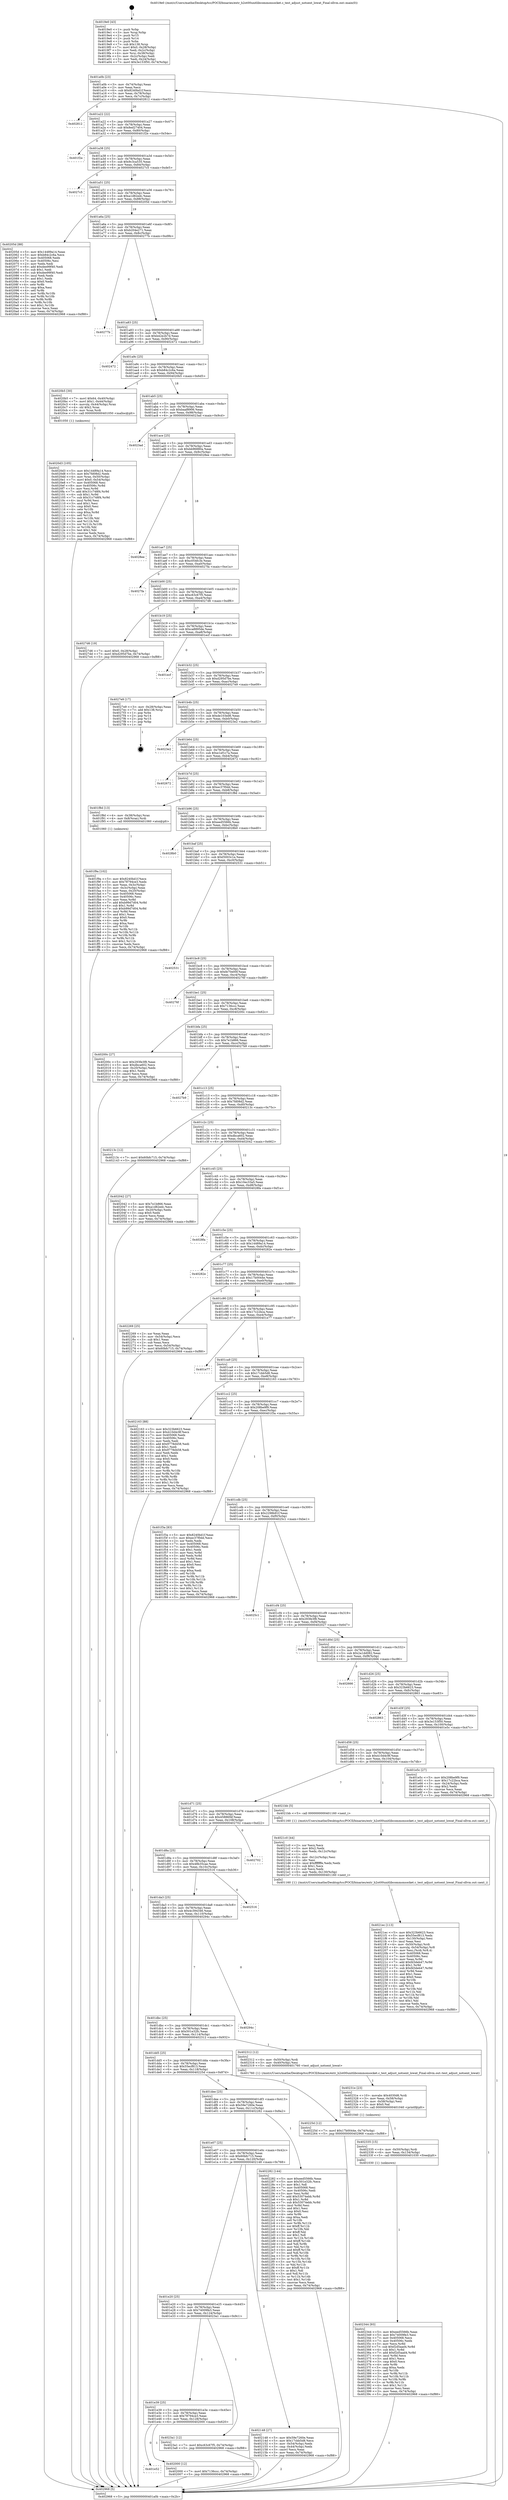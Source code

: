 digraph "0x4019e0" {
  label = "0x4019e0 (/mnt/c/Users/mathe/Desktop/tcc/POCII/binaries/extr_h2ot00unitlibcommonsocket.c_test_adjust_notsent_lowat_Final-ollvm.out::main(0))"
  labelloc = "t"
  node[shape=record]

  Entry [label="",width=0.3,height=0.3,shape=circle,fillcolor=black,style=filled]
  "0x401a0b" [label="{
     0x401a0b [23]\l
     | [instrs]\l
     &nbsp;&nbsp;0x401a0b \<+3\>: mov -0x74(%rbp),%eax\l
     &nbsp;&nbsp;0x401a0e \<+2\>: mov %eax,%ecx\l
     &nbsp;&nbsp;0x401a10 \<+6\>: sub $0x8240bd1f,%ecx\l
     &nbsp;&nbsp;0x401a16 \<+3\>: mov %eax,-0x78(%rbp)\l
     &nbsp;&nbsp;0x401a19 \<+3\>: mov %ecx,-0x7c(%rbp)\l
     &nbsp;&nbsp;0x401a1c \<+6\>: je 0000000000402812 \<main+0xe32\>\l
  }"]
  "0x402812" [label="{
     0x402812\l
  }", style=dashed]
  "0x401a22" [label="{
     0x401a22 [22]\l
     | [instrs]\l
     &nbsp;&nbsp;0x401a22 \<+5\>: jmp 0000000000401a27 \<main+0x47\>\l
     &nbsp;&nbsp;0x401a27 \<+3\>: mov -0x78(%rbp),%eax\l
     &nbsp;&nbsp;0x401a2a \<+5\>: sub $0x8ed27404,%eax\l
     &nbsp;&nbsp;0x401a2f \<+3\>: mov %eax,-0x80(%rbp)\l
     &nbsp;&nbsp;0x401a32 \<+6\>: je 0000000000401f2e \<main+0x54e\>\l
  }"]
  Exit [label="",width=0.3,height=0.3,shape=circle,fillcolor=black,style=filled,peripheries=2]
  "0x401f2e" [label="{
     0x401f2e\l
  }", style=dashed]
  "0x401a38" [label="{
     0x401a38 [25]\l
     | [instrs]\l
     &nbsp;&nbsp;0x401a38 \<+5\>: jmp 0000000000401a3d \<main+0x5d\>\l
     &nbsp;&nbsp;0x401a3d \<+3\>: mov -0x78(%rbp),%eax\l
     &nbsp;&nbsp;0x401a40 \<+5\>: sub $0x9c3ca535,%eax\l
     &nbsp;&nbsp;0x401a45 \<+6\>: mov %eax,-0x84(%rbp)\l
     &nbsp;&nbsp;0x401a4b \<+6\>: je 00000000004027c5 \<main+0xde5\>\l
  }"]
  "0x402344" [label="{
     0x402344 [93]\l
     | [instrs]\l
     &nbsp;&nbsp;0x402344 \<+5\>: mov $0xeed5566b,%eax\l
     &nbsp;&nbsp;0x402349 \<+5\>: mov $0x74009fe3,%esi\l
     &nbsp;&nbsp;0x40234e \<+7\>: mov 0x405068,%ecx\l
     &nbsp;&nbsp;0x402355 \<+7\>: mov 0x40506c,%edx\l
     &nbsp;&nbsp;0x40235c \<+3\>: mov %ecx,%r8d\l
     &nbsp;&nbsp;0x40235f \<+7\>: sub $0xf2d5aad4,%r8d\l
     &nbsp;&nbsp;0x402366 \<+4\>: sub $0x1,%r8d\l
     &nbsp;&nbsp;0x40236a \<+7\>: add $0xf2d5aad4,%r8d\l
     &nbsp;&nbsp;0x402371 \<+4\>: imul %r8d,%ecx\l
     &nbsp;&nbsp;0x402375 \<+3\>: and $0x1,%ecx\l
     &nbsp;&nbsp;0x402378 \<+3\>: cmp $0x0,%ecx\l
     &nbsp;&nbsp;0x40237b \<+4\>: sete %r9b\l
     &nbsp;&nbsp;0x40237f \<+3\>: cmp $0xa,%edx\l
     &nbsp;&nbsp;0x402382 \<+4\>: setl %r10b\l
     &nbsp;&nbsp;0x402386 \<+3\>: mov %r9b,%r11b\l
     &nbsp;&nbsp;0x402389 \<+3\>: and %r10b,%r11b\l
     &nbsp;&nbsp;0x40238c \<+3\>: xor %r10b,%r9b\l
     &nbsp;&nbsp;0x40238f \<+3\>: or %r9b,%r11b\l
     &nbsp;&nbsp;0x402392 \<+4\>: test $0x1,%r11b\l
     &nbsp;&nbsp;0x402396 \<+3\>: cmovne %esi,%eax\l
     &nbsp;&nbsp;0x402399 \<+3\>: mov %eax,-0x74(%rbp)\l
     &nbsp;&nbsp;0x40239c \<+5\>: jmp 0000000000402968 \<main+0xf88\>\l
  }"]
  "0x4027c5" [label="{
     0x4027c5\l
  }", style=dashed]
  "0x401a51" [label="{
     0x401a51 [25]\l
     | [instrs]\l
     &nbsp;&nbsp;0x401a51 \<+5\>: jmp 0000000000401a56 \<main+0x76\>\l
     &nbsp;&nbsp;0x401a56 \<+3\>: mov -0x78(%rbp),%eax\l
     &nbsp;&nbsp;0x401a59 \<+5\>: sub $0xa1d82edc,%eax\l
     &nbsp;&nbsp;0x401a5e \<+6\>: mov %eax,-0x88(%rbp)\l
     &nbsp;&nbsp;0x401a64 \<+6\>: je 000000000040205d \<main+0x67d\>\l
  }"]
  "0x402335" [label="{
     0x402335 [15]\l
     | [instrs]\l
     &nbsp;&nbsp;0x402335 \<+4\>: mov -0x50(%rbp),%rdi\l
     &nbsp;&nbsp;0x402339 \<+6\>: mov %eax,-0x134(%rbp)\l
     &nbsp;&nbsp;0x40233f \<+5\>: call 0000000000401030 \<free@plt\>\l
     | [calls]\l
     &nbsp;&nbsp;0x401030 \{1\} (unknown)\l
  }"]
  "0x40205d" [label="{
     0x40205d [88]\l
     | [instrs]\l
     &nbsp;&nbsp;0x40205d \<+5\>: mov $0x14489a14,%eax\l
     &nbsp;&nbsp;0x402062 \<+5\>: mov $0xb84c2c6a,%ecx\l
     &nbsp;&nbsp;0x402067 \<+7\>: mov 0x405068,%edx\l
     &nbsp;&nbsp;0x40206e \<+7\>: mov 0x40506c,%esi\l
     &nbsp;&nbsp;0x402075 \<+2\>: mov %edx,%edi\l
     &nbsp;&nbsp;0x402077 \<+6\>: add $0xdee99f40,%edi\l
     &nbsp;&nbsp;0x40207d \<+3\>: sub $0x1,%edi\l
     &nbsp;&nbsp;0x402080 \<+6\>: sub $0xdee99f40,%edi\l
     &nbsp;&nbsp;0x402086 \<+3\>: imul %edi,%edx\l
     &nbsp;&nbsp;0x402089 \<+3\>: and $0x1,%edx\l
     &nbsp;&nbsp;0x40208c \<+3\>: cmp $0x0,%edx\l
     &nbsp;&nbsp;0x40208f \<+4\>: sete %r8b\l
     &nbsp;&nbsp;0x402093 \<+3\>: cmp $0xa,%esi\l
     &nbsp;&nbsp;0x402096 \<+4\>: setl %r9b\l
     &nbsp;&nbsp;0x40209a \<+3\>: mov %r8b,%r10b\l
     &nbsp;&nbsp;0x40209d \<+3\>: and %r9b,%r10b\l
     &nbsp;&nbsp;0x4020a0 \<+3\>: xor %r9b,%r8b\l
     &nbsp;&nbsp;0x4020a3 \<+3\>: or %r8b,%r10b\l
     &nbsp;&nbsp;0x4020a6 \<+4\>: test $0x1,%r10b\l
     &nbsp;&nbsp;0x4020aa \<+3\>: cmovne %ecx,%eax\l
     &nbsp;&nbsp;0x4020ad \<+3\>: mov %eax,-0x74(%rbp)\l
     &nbsp;&nbsp;0x4020b0 \<+5\>: jmp 0000000000402968 \<main+0xf88\>\l
  }"]
  "0x401a6a" [label="{
     0x401a6a [25]\l
     | [instrs]\l
     &nbsp;&nbsp;0x401a6a \<+5\>: jmp 0000000000401a6f \<main+0x8f\>\l
     &nbsp;&nbsp;0x401a6f \<+3\>: mov -0x78(%rbp),%eax\l
     &nbsp;&nbsp;0x401a72 \<+5\>: sub $0xb204e271,%eax\l
     &nbsp;&nbsp;0x401a77 \<+6\>: mov %eax,-0x8c(%rbp)\l
     &nbsp;&nbsp;0x401a7d \<+6\>: je 000000000040277b \<main+0xd9b\>\l
  }"]
  "0x40231e" [label="{
     0x40231e [23]\l
     | [instrs]\l
     &nbsp;&nbsp;0x40231e \<+10\>: movabs $0x4030d6,%rdi\l
     &nbsp;&nbsp;0x402328 \<+3\>: mov %eax,-0x58(%rbp)\l
     &nbsp;&nbsp;0x40232b \<+3\>: mov -0x58(%rbp),%esi\l
     &nbsp;&nbsp;0x40232e \<+2\>: mov $0x0,%al\l
     &nbsp;&nbsp;0x402330 \<+5\>: call 0000000000401040 \<printf@plt\>\l
     | [calls]\l
     &nbsp;&nbsp;0x401040 \{1\} (unknown)\l
  }"]
  "0x40277b" [label="{
     0x40277b\l
  }", style=dashed]
  "0x401a83" [label="{
     0x401a83 [25]\l
     | [instrs]\l
     &nbsp;&nbsp;0x401a83 \<+5\>: jmp 0000000000401a88 \<main+0xa8\>\l
     &nbsp;&nbsp;0x401a88 \<+3\>: mov -0x78(%rbp),%eax\l
     &nbsp;&nbsp;0x401a8b \<+5\>: sub $0xb42e2b7d,%eax\l
     &nbsp;&nbsp;0x401a90 \<+6\>: mov %eax,-0x90(%rbp)\l
     &nbsp;&nbsp;0x401a96 \<+6\>: je 0000000000402472 \<main+0xa92\>\l
  }"]
  "0x4021ec" [label="{
     0x4021ec [113]\l
     | [instrs]\l
     &nbsp;&nbsp;0x4021ec \<+5\>: mov $0x323b6623,%ecx\l
     &nbsp;&nbsp;0x4021f1 \<+5\>: mov $0x55ecf813,%edx\l
     &nbsp;&nbsp;0x4021f6 \<+6\>: mov -0x130(%rbp),%esi\l
     &nbsp;&nbsp;0x4021fc \<+3\>: imul %eax,%esi\l
     &nbsp;&nbsp;0x4021ff \<+4\>: mov -0x50(%rbp),%rdi\l
     &nbsp;&nbsp;0x402203 \<+4\>: movslq -0x54(%rbp),%r8\l
     &nbsp;&nbsp;0x402207 \<+4\>: mov %esi,(%rdi,%r8,4)\l
     &nbsp;&nbsp;0x40220b \<+7\>: mov 0x405068,%eax\l
     &nbsp;&nbsp;0x402212 \<+7\>: mov 0x40506c,%esi\l
     &nbsp;&nbsp;0x402219 \<+3\>: mov %eax,%r9d\l
     &nbsp;&nbsp;0x40221c \<+7\>: add $0xfd3deb47,%r9d\l
     &nbsp;&nbsp;0x402223 \<+4\>: sub $0x1,%r9d\l
     &nbsp;&nbsp;0x402227 \<+7\>: sub $0xfd3deb47,%r9d\l
     &nbsp;&nbsp;0x40222e \<+4\>: imul %r9d,%eax\l
     &nbsp;&nbsp;0x402232 \<+3\>: and $0x1,%eax\l
     &nbsp;&nbsp;0x402235 \<+3\>: cmp $0x0,%eax\l
     &nbsp;&nbsp;0x402238 \<+4\>: sete %r10b\l
     &nbsp;&nbsp;0x40223c \<+3\>: cmp $0xa,%esi\l
     &nbsp;&nbsp;0x40223f \<+4\>: setl %r11b\l
     &nbsp;&nbsp;0x402243 \<+3\>: mov %r10b,%bl\l
     &nbsp;&nbsp;0x402246 \<+3\>: and %r11b,%bl\l
     &nbsp;&nbsp;0x402249 \<+3\>: xor %r11b,%r10b\l
     &nbsp;&nbsp;0x40224c \<+3\>: or %r10b,%bl\l
     &nbsp;&nbsp;0x40224f \<+3\>: test $0x1,%bl\l
     &nbsp;&nbsp;0x402252 \<+3\>: cmovne %edx,%ecx\l
     &nbsp;&nbsp;0x402255 \<+3\>: mov %ecx,-0x74(%rbp)\l
     &nbsp;&nbsp;0x402258 \<+5\>: jmp 0000000000402968 \<main+0xf88\>\l
  }"]
  "0x402472" [label="{
     0x402472\l
  }", style=dashed]
  "0x401a9c" [label="{
     0x401a9c [25]\l
     | [instrs]\l
     &nbsp;&nbsp;0x401a9c \<+5\>: jmp 0000000000401aa1 \<main+0xc1\>\l
     &nbsp;&nbsp;0x401aa1 \<+3\>: mov -0x78(%rbp),%eax\l
     &nbsp;&nbsp;0x401aa4 \<+5\>: sub $0xb84c2c6a,%eax\l
     &nbsp;&nbsp;0x401aa9 \<+6\>: mov %eax,-0x94(%rbp)\l
     &nbsp;&nbsp;0x401aaf \<+6\>: je 00000000004020b5 \<main+0x6d5\>\l
  }"]
  "0x4021c0" [label="{
     0x4021c0 [44]\l
     | [instrs]\l
     &nbsp;&nbsp;0x4021c0 \<+2\>: xor %ecx,%ecx\l
     &nbsp;&nbsp;0x4021c2 \<+5\>: mov $0x2,%edx\l
     &nbsp;&nbsp;0x4021c7 \<+6\>: mov %edx,-0x12c(%rbp)\l
     &nbsp;&nbsp;0x4021cd \<+1\>: cltd\l
     &nbsp;&nbsp;0x4021ce \<+6\>: mov -0x12c(%rbp),%esi\l
     &nbsp;&nbsp;0x4021d4 \<+2\>: idiv %esi\l
     &nbsp;&nbsp;0x4021d6 \<+6\>: imul $0xfffffffe,%edx,%edx\l
     &nbsp;&nbsp;0x4021dc \<+3\>: sub $0x1,%ecx\l
     &nbsp;&nbsp;0x4021df \<+2\>: sub %ecx,%edx\l
     &nbsp;&nbsp;0x4021e1 \<+6\>: mov %edx,-0x130(%rbp)\l
     &nbsp;&nbsp;0x4021e7 \<+5\>: call 0000000000401160 \<next_i\>\l
     | [calls]\l
     &nbsp;&nbsp;0x401160 \{1\} (/mnt/c/Users/mathe/Desktop/tcc/POCII/binaries/extr_h2ot00unitlibcommonsocket.c_test_adjust_notsent_lowat_Final-ollvm.out::next_i)\l
  }"]
  "0x4020b5" [label="{
     0x4020b5 [30]\l
     | [instrs]\l
     &nbsp;&nbsp;0x4020b5 \<+7\>: movl $0x64,-0x40(%rbp)\l
     &nbsp;&nbsp;0x4020bc \<+7\>: movl $0x1,-0x44(%rbp)\l
     &nbsp;&nbsp;0x4020c3 \<+4\>: movslq -0x44(%rbp),%rax\l
     &nbsp;&nbsp;0x4020c7 \<+4\>: shl $0x2,%rax\l
     &nbsp;&nbsp;0x4020cb \<+3\>: mov %rax,%rdi\l
     &nbsp;&nbsp;0x4020ce \<+5\>: call 0000000000401050 \<malloc@plt\>\l
     | [calls]\l
     &nbsp;&nbsp;0x401050 \{1\} (unknown)\l
  }"]
  "0x401ab5" [label="{
     0x401ab5 [25]\l
     | [instrs]\l
     &nbsp;&nbsp;0x401ab5 \<+5\>: jmp 0000000000401aba \<main+0xda\>\l
     &nbsp;&nbsp;0x401aba \<+3\>: mov -0x78(%rbp),%eax\l
     &nbsp;&nbsp;0x401abd \<+5\>: sub $0xbaaf8906,%eax\l
     &nbsp;&nbsp;0x401ac2 \<+6\>: mov %eax,-0x98(%rbp)\l
     &nbsp;&nbsp;0x401ac8 \<+6\>: je 00000000004023ad \<main+0x9cd\>\l
  }"]
  "0x4020d3" [label="{
     0x4020d3 [105]\l
     | [instrs]\l
     &nbsp;&nbsp;0x4020d3 \<+5\>: mov $0x14489a14,%ecx\l
     &nbsp;&nbsp;0x4020d8 \<+5\>: mov $0x7fd08d2,%edx\l
     &nbsp;&nbsp;0x4020dd \<+4\>: mov %rax,-0x50(%rbp)\l
     &nbsp;&nbsp;0x4020e1 \<+7\>: movl $0x0,-0x54(%rbp)\l
     &nbsp;&nbsp;0x4020e8 \<+7\>: mov 0x405068,%esi\l
     &nbsp;&nbsp;0x4020ef \<+8\>: mov 0x40506c,%r8d\l
     &nbsp;&nbsp;0x4020f7 \<+3\>: mov %esi,%r9d\l
     &nbsp;&nbsp;0x4020fa \<+7\>: add $0x31c748f4,%r9d\l
     &nbsp;&nbsp;0x402101 \<+4\>: sub $0x1,%r9d\l
     &nbsp;&nbsp;0x402105 \<+7\>: sub $0x31c748f4,%r9d\l
     &nbsp;&nbsp;0x40210c \<+4\>: imul %r9d,%esi\l
     &nbsp;&nbsp;0x402110 \<+3\>: and $0x1,%esi\l
     &nbsp;&nbsp;0x402113 \<+3\>: cmp $0x0,%esi\l
     &nbsp;&nbsp;0x402116 \<+4\>: sete %r10b\l
     &nbsp;&nbsp;0x40211a \<+4\>: cmp $0xa,%r8d\l
     &nbsp;&nbsp;0x40211e \<+4\>: setl %r11b\l
     &nbsp;&nbsp;0x402122 \<+3\>: mov %r10b,%bl\l
     &nbsp;&nbsp;0x402125 \<+3\>: and %r11b,%bl\l
     &nbsp;&nbsp;0x402128 \<+3\>: xor %r11b,%r10b\l
     &nbsp;&nbsp;0x40212b \<+3\>: or %r10b,%bl\l
     &nbsp;&nbsp;0x40212e \<+3\>: test $0x1,%bl\l
     &nbsp;&nbsp;0x402131 \<+3\>: cmovne %edx,%ecx\l
     &nbsp;&nbsp;0x402134 \<+3\>: mov %ecx,-0x74(%rbp)\l
     &nbsp;&nbsp;0x402137 \<+5\>: jmp 0000000000402968 \<main+0xf88\>\l
  }"]
  "0x4023ad" [label="{
     0x4023ad\l
  }", style=dashed]
  "0x401ace" [label="{
     0x401ace [25]\l
     | [instrs]\l
     &nbsp;&nbsp;0x401ace \<+5\>: jmp 0000000000401ad3 \<main+0xf3\>\l
     &nbsp;&nbsp;0x401ad3 \<+3\>: mov -0x78(%rbp),%eax\l
     &nbsp;&nbsp;0x401ad6 \<+5\>: sub $0xbb96880a,%eax\l
     &nbsp;&nbsp;0x401adb \<+6\>: mov %eax,-0x9c(%rbp)\l
     &nbsp;&nbsp;0x401ae1 \<+6\>: je 00000000004028ee \<main+0xf0e\>\l
  }"]
  "0x401e52" [label="{
     0x401e52\l
  }", style=dashed]
  "0x4028ee" [label="{
     0x4028ee\l
  }", style=dashed]
  "0x401ae7" [label="{
     0x401ae7 [25]\l
     | [instrs]\l
     &nbsp;&nbsp;0x401ae7 \<+5\>: jmp 0000000000401aec \<main+0x10c\>\l
     &nbsp;&nbsp;0x401aec \<+3\>: mov -0x78(%rbp),%eax\l
     &nbsp;&nbsp;0x401aef \<+5\>: sub $0xc054fc3e,%eax\l
     &nbsp;&nbsp;0x401af4 \<+6\>: mov %eax,-0xa0(%rbp)\l
     &nbsp;&nbsp;0x401afa \<+6\>: je 00000000004027fa \<main+0xe1a\>\l
  }"]
  "0x402000" [label="{
     0x402000 [12]\l
     | [instrs]\l
     &nbsp;&nbsp;0x402000 \<+7\>: movl $0x7136ccc,-0x74(%rbp)\l
     &nbsp;&nbsp;0x402007 \<+5\>: jmp 0000000000402968 \<main+0xf88\>\l
  }"]
  "0x4027fa" [label="{
     0x4027fa\l
  }", style=dashed]
  "0x401b00" [label="{
     0x401b00 [25]\l
     | [instrs]\l
     &nbsp;&nbsp;0x401b00 \<+5\>: jmp 0000000000401b05 \<main+0x125\>\l
     &nbsp;&nbsp;0x401b05 \<+3\>: mov -0x78(%rbp),%eax\l
     &nbsp;&nbsp;0x401b08 \<+5\>: sub $0xc63c67f5,%eax\l
     &nbsp;&nbsp;0x401b0d \<+6\>: mov %eax,-0xa4(%rbp)\l
     &nbsp;&nbsp;0x401b13 \<+6\>: je 00000000004027d6 \<main+0xdf6\>\l
  }"]
  "0x401e39" [label="{
     0x401e39 [25]\l
     | [instrs]\l
     &nbsp;&nbsp;0x401e39 \<+5\>: jmp 0000000000401e3e \<main+0x45e\>\l
     &nbsp;&nbsp;0x401e3e \<+3\>: mov -0x78(%rbp),%eax\l
     &nbsp;&nbsp;0x401e41 \<+5\>: sub $0x78794ce3,%eax\l
     &nbsp;&nbsp;0x401e46 \<+6\>: mov %eax,-0x128(%rbp)\l
     &nbsp;&nbsp;0x401e4c \<+6\>: je 0000000000402000 \<main+0x620\>\l
  }"]
  "0x4027d6" [label="{
     0x4027d6 [19]\l
     | [instrs]\l
     &nbsp;&nbsp;0x4027d6 \<+7\>: movl $0x0,-0x28(%rbp)\l
     &nbsp;&nbsp;0x4027dd \<+7\>: movl $0xd295d7be,-0x74(%rbp)\l
     &nbsp;&nbsp;0x4027e4 \<+5\>: jmp 0000000000402968 \<main+0xf88\>\l
  }"]
  "0x401b19" [label="{
     0x401b19 [25]\l
     | [instrs]\l
     &nbsp;&nbsp;0x401b19 \<+5\>: jmp 0000000000401b1e \<main+0x13e\>\l
     &nbsp;&nbsp;0x401b1e \<+3\>: mov -0x78(%rbp),%eax\l
     &nbsp;&nbsp;0x401b21 \<+5\>: sub $0xca8895de,%eax\l
     &nbsp;&nbsp;0x401b26 \<+6\>: mov %eax,-0xa8(%rbp)\l
     &nbsp;&nbsp;0x401b2c \<+6\>: je 0000000000401ecf \<main+0x4ef\>\l
  }"]
  "0x4023a1" [label="{
     0x4023a1 [12]\l
     | [instrs]\l
     &nbsp;&nbsp;0x4023a1 \<+7\>: movl $0xc63c67f5,-0x74(%rbp)\l
     &nbsp;&nbsp;0x4023a8 \<+5\>: jmp 0000000000402968 \<main+0xf88\>\l
  }"]
  "0x401ecf" [label="{
     0x401ecf\l
  }", style=dashed]
  "0x401b32" [label="{
     0x401b32 [25]\l
     | [instrs]\l
     &nbsp;&nbsp;0x401b32 \<+5\>: jmp 0000000000401b37 \<main+0x157\>\l
     &nbsp;&nbsp;0x401b37 \<+3\>: mov -0x78(%rbp),%eax\l
     &nbsp;&nbsp;0x401b3a \<+5\>: sub $0xd295d7be,%eax\l
     &nbsp;&nbsp;0x401b3f \<+6\>: mov %eax,-0xac(%rbp)\l
     &nbsp;&nbsp;0x401b45 \<+6\>: je 00000000004027e9 \<main+0xe09\>\l
  }"]
  "0x401e20" [label="{
     0x401e20 [25]\l
     | [instrs]\l
     &nbsp;&nbsp;0x401e20 \<+5\>: jmp 0000000000401e25 \<main+0x445\>\l
     &nbsp;&nbsp;0x401e25 \<+3\>: mov -0x78(%rbp),%eax\l
     &nbsp;&nbsp;0x401e28 \<+5\>: sub $0x74009fe3,%eax\l
     &nbsp;&nbsp;0x401e2d \<+6\>: mov %eax,-0x124(%rbp)\l
     &nbsp;&nbsp;0x401e33 \<+6\>: je 00000000004023a1 \<main+0x9c1\>\l
  }"]
  "0x4027e9" [label="{
     0x4027e9 [17]\l
     | [instrs]\l
     &nbsp;&nbsp;0x4027e9 \<+3\>: mov -0x28(%rbp),%eax\l
     &nbsp;&nbsp;0x4027ec \<+7\>: add $0x138,%rsp\l
     &nbsp;&nbsp;0x4027f3 \<+1\>: pop %rbx\l
     &nbsp;&nbsp;0x4027f4 \<+2\>: pop %r14\l
     &nbsp;&nbsp;0x4027f6 \<+2\>: pop %r15\l
     &nbsp;&nbsp;0x4027f8 \<+1\>: pop %rbp\l
     &nbsp;&nbsp;0x4027f9 \<+1\>: ret\l
  }"]
  "0x401b4b" [label="{
     0x401b4b [25]\l
     | [instrs]\l
     &nbsp;&nbsp;0x401b4b \<+5\>: jmp 0000000000401b50 \<main+0x170\>\l
     &nbsp;&nbsp;0x401b50 \<+3\>: mov -0x78(%rbp),%eax\l
     &nbsp;&nbsp;0x401b53 \<+5\>: sub $0xde103ed6,%eax\l
     &nbsp;&nbsp;0x401b58 \<+6\>: mov %eax,-0xb0(%rbp)\l
     &nbsp;&nbsp;0x401b5e \<+6\>: je 00000000004023e2 \<main+0xa02\>\l
  }"]
  "0x402148" [label="{
     0x402148 [27]\l
     | [instrs]\l
     &nbsp;&nbsp;0x402148 \<+5\>: mov $0x59e7260e,%eax\l
     &nbsp;&nbsp;0x40214d \<+5\>: mov $0x17cbb5d8,%ecx\l
     &nbsp;&nbsp;0x402152 \<+3\>: mov -0x54(%rbp),%edx\l
     &nbsp;&nbsp;0x402155 \<+3\>: cmp -0x44(%rbp),%edx\l
     &nbsp;&nbsp;0x402158 \<+3\>: cmovl %ecx,%eax\l
     &nbsp;&nbsp;0x40215b \<+3\>: mov %eax,-0x74(%rbp)\l
     &nbsp;&nbsp;0x40215e \<+5\>: jmp 0000000000402968 \<main+0xf88\>\l
  }"]
  "0x4023e2" [label="{
     0x4023e2\l
  }", style=dashed]
  "0x401b64" [label="{
     0x401b64 [25]\l
     | [instrs]\l
     &nbsp;&nbsp;0x401b64 \<+5\>: jmp 0000000000401b69 \<main+0x189\>\l
     &nbsp;&nbsp;0x401b69 \<+3\>: mov -0x78(%rbp),%eax\l
     &nbsp;&nbsp;0x401b6c \<+5\>: sub $0xe1ef1c7a,%eax\l
     &nbsp;&nbsp;0x401b71 \<+6\>: mov %eax,-0xb4(%rbp)\l
     &nbsp;&nbsp;0x401b77 \<+6\>: je 0000000000402672 \<main+0xc92\>\l
  }"]
  "0x401e07" [label="{
     0x401e07 [25]\l
     | [instrs]\l
     &nbsp;&nbsp;0x401e07 \<+5\>: jmp 0000000000401e0c \<main+0x42c\>\l
     &nbsp;&nbsp;0x401e0c \<+3\>: mov -0x78(%rbp),%eax\l
     &nbsp;&nbsp;0x401e0f \<+5\>: sub $0x60bfc715,%eax\l
     &nbsp;&nbsp;0x401e14 \<+6\>: mov %eax,-0x120(%rbp)\l
     &nbsp;&nbsp;0x401e1a \<+6\>: je 0000000000402148 \<main+0x768\>\l
  }"]
  "0x402672" [label="{
     0x402672\l
  }", style=dashed]
  "0x401b7d" [label="{
     0x401b7d [25]\l
     | [instrs]\l
     &nbsp;&nbsp;0x401b7d \<+5\>: jmp 0000000000401b82 \<main+0x1a2\>\l
     &nbsp;&nbsp;0x401b82 \<+3\>: mov -0x78(%rbp),%eax\l
     &nbsp;&nbsp;0x401b85 \<+5\>: sub $0xec37f0dd,%eax\l
     &nbsp;&nbsp;0x401b8a \<+6\>: mov %eax,-0xb8(%rbp)\l
     &nbsp;&nbsp;0x401b90 \<+6\>: je 0000000000401f8d \<main+0x5ad\>\l
  }"]
  "0x402282" [label="{
     0x402282 [144]\l
     | [instrs]\l
     &nbsp;&nbsp;0x402282 \<+5\>: mov $0xeed5566b,%eax\l
     &nbsp;&nbsp;0x402287 \<+5\>: mov $0x501e32fc,%ecx\l
     &nbsp;&nbsp;0x40228c \<+2\>: mov $0x1,%dl\l
     &nbsp;&nbsp;0x40228e \<+7\>: mov 0x405068,%esi\l
     &nbsp;&nbsp;0x402295 \<+7\>: mov 0x40506c,%edi\l
     &nbsp;&nbsp;0x40229c \<+3\>: mov %esi,%r8d\l
     &nbsp;&nbsp;0x40229f \<+7\>: add $0x53074ebb,%r8d\l
     &nbsp;&nbsp;0x4022a6 \<+4\>: sub $0x1,%r8d\l
     &nbsp;&nbsp;0x4022aa \<+7\>: sub $0x53074ebb,%r8d\l
     &nbsp;&nbsp;0x4022b1 \<+4\>: imul %r8d,%esi\l
     &nbsp;&nbsp;0x4022b5 \<+3\>: and $0x1,%esi\l
     &nbsp;&nbsp;0x4022b8 \<+3\>: cmp $0x0,%esi\l
     &nbsp;&nbsp;0x4022bb \<+4\>: sete %r9b\l
     &nbsp;&nbsp;0x4022bf \<+3\>: cmp $0xa,%edi\l
     &nbsp;&nbsp;0x4022c2 \<+4\>: setl %r10b\l
     &nbsp;&nbsp;0x4022c6 \<+3\>: mov %r9b,%r11b\l
     &nbsp;&nbsp;0x4022c9 \<+4\>: xor $0xff,%r11b\l
     &nbsp;&nbsp;0x4022cd \<+3\>: mov %r10b,%bl\l
     &nbsp;&nbsp;0x4022d0 \<+3\>: xor $0xff,%bl\l
     &nbsp;&nbsp;0x4022d3 \<+3\>: xor $0x1,%dl\l
     &nbsp;&nbsp;0x4022d6 \<+3\>: mov %r11b,%r14b\l
     &nbsp;&nbsp;0x4022d9 \<+4\>: and $0xff,%r14b\l
     &nbsp;&nbsp;0x4022dd \<+3\>: and %dl,%r9b\l
     &nbsp;&nbsp;0x4022e0 \<+3\>: mov %bl,%r15b\l
     &nbsp;&nbsp;0x4022e3 \<+4\>: and $0xff,%r15b\l
     &nbsp;&nbsp;0x4022e7 \<+3\>: and %dl,%r10b\l
     &nbsp;&nbsp;0x4022ea \<+3\>: or %r9b,%r14b\l
     &nbsp;&nbsp;0x4022ed \<+3\>: or %r10b,%r15b\l
     &nbsp;&nbsp;0x4022f0 \<+3\>: xor %r15b,%r14b\l
     &nbsp;&nbsp;0x4022f3 \<+3\>: or %bl,%r11b\l
     &nbsp;&nbsp;0x4022f6 \<+4\>: xor $0xff,%r11b\l
     &nbsp;&nbsp;0x4022fa \<+3\>: or $0x1,%dl\l
     &nbsp;&nbsp;0x4022fd \<+3\>: and %dl,%r11b\l
     &nbsp;&nbsp;0x402300 \<+3\>: or %r11b,%r14b\l
     &nbsp;&nbsp;0x402303 \<+4\>: test $0x1,%r14b\l
     &nbsp;&nbsp;0x402307 \<+3\>: cmovne %ecx,%eax\l
     &nbsp;&nbsp;0x40230a \<+3\>: mov %eax,-0x74(%rbp)\l
     &nbsp;&nbsp;0x40230d \<+5\>: jmp 0000000000402968 \<main+0xf88\>\l
  }"]
  "0x401f8d" [label="{
     0x401f8d [13]\l
     | [instrs]\l
     &nbsp;&nbsp;0x401f8d \<+4\>: mov -0x38(%rbp),%rax\l
     &nbsp;&nbsp;0x401f91 \<+4\>: mov 0x8(%rax),%rdi\l
     &nbsp;&nbsp;0x401f95 \<+5\>: call 0000000000401060 \<atoi@plt\>\l
     | [calls]\l
     &nbsp;&nbsp;0x401060 \{1\} (unknown)\l
  }"]
  "0x401b96" [label="{
     0x401b96 [25]\l
     | [instrs]\l
     &nbsp;&nbsp;0x401b96 \<+5\>: jmp 0000000000401b9b \<main+0x1bb\>\l
     &nbsp;&nbsp;0x401b9b \<+3\>: mov -0x78(%rbp),%eax\l
     &nbsp;&nbsp;0x401b9e \<+5\>: sub $0xeed5566b,%eax\l
     &nbsp;&nbsp;0x401ba3 \<+6\>: mov %eax,-0xbc(%rbp)\l
     &nbsp;&nbsp;0x401ba9 \<+6\>: je 00000000004028b0 \<main+0xed0\>\l
  }"]
  "0x401dee" [label="{
     0x401dee [25]\l
     | [instrs]\l
     &nbsp;&nbsp;0x401dee \<+5\>: jmp 0000000000401df3 \<main+0x413\>\l
     &nbsp;&nbsp;0x401df3 \<+3\>: mov -0x78(%rbp),%eax\l
     &nbsp;&nbsp;0x401df6 \<+5\>: sub $0x59e7260e,%eax\l
     &nbsp;&nbsp;0x401dfb \<+6\>: mov %eax,-0x11c(%rbp)\l
     &nbsp;&nbsp;0x401e01 \<+6\>: je 0000000000402282 \<main+0x8a2\>\l
  }"]
  "0x4028b0" [label="{
     0x4028b0\l
  }", style=dashed]
  "0x401baf" [label="{
     0x401baf [25]\l
     | [instrs]\l
     &nbsp;&nbsp;0x401baf \<+5\>: jmp 0000000000401bb4 \<main+0x1d4\>\l
     &nbsp;&nbsp;0x401bb4 \<+3\>: mov -0x78(%rbp),%eax\l
     &nbsp;&nbsp;0x401bb7 \<+5\>: sub $0xf3003c1e,%eax\l
     &nbsp;&nbsp;0x401bbc \<+6\>: mov %eax,-0xc0(%rbp)\l
     &nbsp;&nbsp;0x401bc2 \<+6\>: je 0000000000402531 \<main+0xb51\>\l
  }"]
  "0x40225d" [label="{
     0x40225d [12]\l
     | [instrs]\l
     &nbsp;&nbsp;0x40225d \<+7\>: movl $0x17b0044e,-0x74(%rbp)\l
     &nbsp;&nbsp;0x402264 \<+5\>: jmp 0000000000402968 \<main+0xf88\>\l
  }"]
  "0x402531" [label="{
     0x402531\l
  }", style=dashed]
  "0x401bc8" [label="{
     0x401bc8 [25]\l
     | [instrs]\l
     &nbsp;&nbsp;0x401bc8 \<+5\>: jmp 0000000000401bcd \<main+0x1ed\>\l
     &nbsp;&nbsp;0x401bcd \<+3\>: mov -0x78(%rbp),%eax\l
     &nbsp;&nbsp;0x401bd0 \<+5\>: sub $0xfe70e00f,%eax\l
     &nbsp;&nbsp;0x401bd5 \<+6\>: mov %eax,-0xc4(%rbp)\l
     &nbsp;&nbsp;0x401bdb \<+6\>: je 000000000040276f \<main+0xd8f\>\l
  }"]
  "0x401dd5" [label="{
     0x401dd5 [25]\l
     | [instrs]\l
     &nbsp;&nbsp;0x401dd5 \<+5\>: jmp 0000000000401dda \<main+0x3fa\>\l
     &nbsp;&nbsp;0x401dda \<+3\>: mov -0x78(%rbp),%eax\l
     &nbsp;&nbsp;0x401ddd \<+5\>: sub $0x55ecf813,%eax\l
     &nbsp;&nbsp;0x401de2 \<+6\>: mov %eax,-0x118(%rbp)\l
     &nbsp;&nbsp;0x401de8 \<+6\>: je 000000000040225d \<main+0x87d\>\l
  }"]
  "0x40276f" [label="{
     0x40276f\l
  }", style=dashed]
  "0x401be1" [label="{
     0x401be1 [25]\l
     | [instrs]\l
     &nbsp;&nbsp;0x401be1 \<+5\>: jmp 0000000000401be6 \<main+0x206\>\l
     &nbsp;&nbsp;0x401be6 \<+3\>: mov -0x78(%rbp),%eax\l
     &nbsp;&nbsp;0x401be9 \<+5\>: sub $0x7136ccc,%eax\l
     &nbsp;&nbsp;0x401bee \<+6\>: mov %eax,-0xc8(%rbp)\l
     &nbsp;&nbsp;0x401bf4 \<+6\>: je 000000000040200c \<main+0x62c\>\l
  }"]
  "0x402312" [label="{
     0x402312 [12]\l
     | [instrs]\l
     &nbsp;&nbsp;0x402312 \<+4\>: mov -0x50(%rbp),%rdi\l
     &nbsp;&nbsp;0x402316 \<+3\>: mov -0x40(%rbp),%esi\l
     &nbsp;&nbsp;0x402319 \<+5\>: call 0000000000401760 \<test_adjust_notsent_lowat\>\l
     | [calls]\l
     &nbsp;&nbsp;0x401760 \{1\} (/mnt/c/Users/mathe/Desktop/tcc/POCII/binaries/extr_h2ot00unitlibcommonsocket.c_test_adjust_notsent_lowat_Final-ollvm.out::test_adjust_notsent_lowat)\l
  }"]
  "0x40200c" [label="{
     0x40200c [27]\l
     | [instrs]\l
     &nbsp;&nbsp;0x40200c \<+5\>: mov $0x293fe3f8,%eax\l
     &nbsp;&nbsp;0x402011 \<+5\>: mov $0xdbca602,%ecx\l
     &nbsp;&nbsp;0x402016 \<+3\>: mov -0x20(%rbp),%edx\l
     &nbsp;&nbsp;0x402019 \<+3\>: cmp $0x1,%edx\l
     &nbsp;&nbsp;0x40201c \<+3\>: cmovl %ecx,%eax\l
     &nbsp;&nbsp;0x40201f \<+3\>: mov %eax,-0x74(%rbp)\l
     &nbsp;&nbsp;0x402022 \<+5\>: jmp 0000000000402968 \<main+0xf88\>\l
  }"]
  "0x401bfa" [label="{
     0x401bfa [25]\l
     | [instrs]\l
     &nbsp;&nbsp;0x401bfa \<+5\>: jmp 0000000000401bff \<main+0x21f\>\l
     &nbsp;&nbsp;0x401bff \<+3\>: mov -0x78(%rbp),%eax\l
     &nbsp;&nbsp;0x401c02 \<+5\>: sub $0x7e1b866,%eax\l
     &nbsp;&nbsp;0x401c07 \<+6\>: mov %eax,-0xcc(%rbp)\l
     &nbsp;&nbsp;0x401c0d \<+6\>: je 00000000004027b9 \<main+0xdd9\>\l
  }"]
  "0x401dbc" [label="{
     0x401dbc [25]\l
     | [instrs]\l
     &nbsp;&nbsp;0x401dbc \<+5\>: jmp 0000000000401dc1 \<main+0x3e1\>\l
     &nbsp;&nbsp;0x401dc1 \<+3\>: mov -0x78(%rbp),%eax\l
     &nbsp;&nbsp;0x401dc4 \<+5\>: sub $0x501e32fc,%eax\l
     &nbsp;&nbsp;0x401dc9 \<+6\>: mov %eax,-0x114(%rbp)\l
     &nbsp;&nbsp;0x401dcf \<+6\>: je 0000000000402312 \<main+0x932\>\l
  }"]
  "0x4027b9" [label="{
     0x4027b9\l
  }", style=dashed]
  "0x401c13" [label="{
     0x401c13 [25]\l
     | [instrs]\l
     &nbsp;&nbsp;0x401c13 \<+5\>: jmp 0000000000401c18 \<main+0x238\>\l
     &nbsp;&nbsp;0x401c18 \<+3\>: mov -0x78(%rbp),%eax\l
     &nbsp;&nbsp;0x401c1b \<+5\>: sub $0x7fd08d2,%eax\l
     &nbsp;&nbsp;0x401c20 \<+6\>: mov %eax,-0xd0(%rbp)\l
     &nbsp;&nbsp;0x401c26 \<+6\>: je 000000000040213c \<main+0x75c\>\l
  }"]
  "0x40294c" [label="{
     0x40294c\l
  }", style=dashed]
  "0x40213c" [label="{
     0x40213c [12]\l
     | [instrs]\l
     &nbsp;&nbsp;0x40213c \<+7\>: movl $0x60bfc715,-0x74(%rbp)\l
     &nbsp;&nbsp;0x402143 \<+5\>: jmp 0000000000402968 \<main+0xf88\>\l
  }"]
  "0x401c2c" [label="{
     0x401c2c [25]\l
     | [instrs]\l
     &nbsp;&nbsp;0x401c2c \<+5\>: jmp 0000000000401c31 \<main+0x251\>\l
     &nbsp;&nbsp;0x401c31 \<+3\>: mov -0x78(%rbp),%eax\l
     &nbsp;&nbsp;0x401c34 \<+5\>: sub $0xdbca602,%eax\l
     &nbsp;&nbsp;0x401c39 \<+6\>: mov %eax,-0xd4(%rbp)\l
     &nbsp;&nbsp;0x401c3f \<+6\>: je 0000000000402042 \<main+0x662\>\l
  }"]
  "0x401da3" [label="{
     0x401da3 [25]\l
     | [instrs]\l
     &nbsp;&nbsp;0x401da3 \<+5\>: jmp 0000000000401da8 \<main+0x3c8\>\l
     &nbsp;&nbsp;0x401da8 \<+3\>: mov -0x78(%rbp),%eax\l
     &nbsp;&nbsp;0x401dab \<+5\>: sub $0x4c394346,%eax\l
     &nbsp;&nbsp;0x401db0 \<+6\>: mov %eax,-0x110(%rbp)\l
     &nbsp;&nbsp;0x401db6 \<+6\>: je 000000000040294c \<main+0xf6c\>\l
  }"]
  "0x402042" [label="{
     0x402042 [27]\l
     | [instrs]\l
     &nbsp;&nbsp;0x402042 \<+5\>: mov $0x7e1b866,%eax\l
     &nbsp;&nbsp;0x402047 \<+5\>: mov $0xa1d82edc,%ecx\l
     &nbsp;&nbsp;0x40204c \<+3\>: mov -0x20(%rbp),%edx\l
     &nbsp;&nbsp;0x40204f \<+3\>: cmp $0x0,%edx\l
     &nbsp;&nbsp;0x402052 \<+3\>: cmove %ecx,%eax\l
     &nbsp;&nbsp;0x402055 \<+3\>: mov %eax,-0x74(%rbp)\l
     &nbsp;&nbsp;0x402058 \<+5\>: jmp 0000000000402968 \<main+0xf88\>\l
  }"]
  "0x401c45" [label="{
     0x401c45 [25]\l
     | [instrs]\l
     &nbsp;&nbsp;0x401c45 \<+5\>: jmp 0000000000401c4a \<main+0x26a\>\l
     &nbsp;&nbsp;0x401c4a \<+3\>: mov -0x78(%rbp),%eax\l
     &nbsp;&nbsp;0x401c4d \<+5\>: sub $0x10ec33a5,%eax\l
     &nbsp;&nbsp;0x401c52 \<+6\>: mov %eax,-0xd8(%rbp)\l
     &nbsp;&nbsp;0x401c58 \<+6\>: je 00000000004028fa \<main+0xf1a\>\l
  }"]
  "0x402516" [label="{
     0x402516\l
  }", style=dashed]
  "0x4028fa" [label="{
     0x4028fa\l
  }", style=dashed]
  "0x401c5e" [label="{
     0x401c5e [25]\l
     | [instrs]\l
     &nbsp;&nbsp;0x401c5e \<+5\>: jmp 0000000000401c63 \<main+0x283\>\l
     &nbsp;&nbsp;0x401c63 \<+3\>: mov -0x78(%rbp),%eax\l
     &nbsp;&nbsp;0x401c66 \<+5\>: sub $0x14489a14,%eax\l
     &nbsp;&nbsp;0x401c6b \<+6\>: mov %eax,-0xdc(%rbp)\l
     &nbsp;&nbsp;0x401c71 \<+6\>: je 000000000040282e \<main+0xe4e\>\l
  }"]
  "0x401d8a" [label="{
     0x401d8a [25]\l
     | [instrs]\l
     &nbsp;&nbsp;0x401d8a \<+5\>: jmp 0000000000401d8f \<main+0x3af\>\l
     &nbsp;&nbsp;0x401d8f \<+3\>: mov -0x78(%rbp),%eax\l
     &nbsp;&nbsp;0x401d92 \<+5\>: sub $0x48b35cae,%eax\l
     &nbsp;&nbsp;0x401d97 \<+6\>: mov %eax,-0x10c(%rbp)\l
     &nbsp;&nbsp;0x401d9d \<+6\>: je 0000000000402516 \<main+0xb36\>\l
  }"]
  "0x40282e" [label="{
     0x40282e\l
  }", style=dashed]
  "0x401c77" [label="{
     0x401c77 [25]\l
     | [instrs]\l
     &nbsp;&nbsp;0x401c77 \<+5\>: jmp 0000000000401c7c \<main+0x29c\>\l
     &nbsp;&nbsp;0x401c7c \<+3\>: mov -0x78(%rbp),%eax\l
     &nbsp;&nbsp;0x401c7f \<+5\>: sub $0x17b0044e,%eax\l
     &nbsp;&nbsp;0x401c84 \<+6\>: mov %eax,-0xe0(%rbp)\l
     &nbsp;&nbsp;0x401c8a \<+6\>: je 0000000000402269 \<main+0x889\>\l
  }"]
  "0x402702" [label="{
     0x402702\l
  }", style=dashed]
  "0x402269" [label="{
     0x402269 [25]\l
     | [instrs]\l
     &nbsp;&nbsp;0x402269 \<+2\>: xor %eax,%eax\l
     &nbsp;&nbsp;0x40226b \<+3\>: mov -0x54(%rbp),%ecx\l
     &nbsp;&nbsp;0x40226e \<+3\>: sub $0x1,%eax\l
     &nbsp;&nbsp;0x402271 \<+2\>: sub %eax,%ecx\l
     &nbsp;&nbsp;0x402273 \<+3\>: mov %ecx,-0x54(%rbp)\l
     &nbsp;&nbsp;0x402276 \<+7\>: movl $0x60bfc715,-0x74(%rbp)\l
     &nbsp;&nbsp;0x40227d \<+5\>: jmp 0000000000402968 \<main+0xf88\>\l
  }"]
  "0x401c90" [label="{
     0x401c90 [25]\l
     | [instrs]\l
     &nbsp;&nbsp;0x401c90 \<+5\>: jmp 0000000000401c95 \<main+0x2b5\>\l
     &nbsp;&nbsp;0x401c95 \<+3\>: mov -0x78(%rbp),%eax\l
     &nbsp;&nbsp;0x401c98 \<+5\>: sub $0x17c22bca,%eax\l
     &nbsp;&nbsp;0x401c9d \<+6\>: mov %eax,-0xe4(%rbp)\l
     &nbsp;&nbsp;0x401ca3 \<+6\>: je 0000000000401e77 \<main+0x497\>\l
  }"]
  "0x401d71" [label="{
     0x401d71 [25]\l
     | [instrs]\l
     &nbsp;&nbsp;0x401d71 \<+5\>: jmp 0000000000401d76 \<main+0x396\>\l
     &nbsp;&nbsp;0x401d76 \<+3\>: mov -0x78(%rbp),%eax\l
     &nbsp;&nbsp;0x401d79 \<+5\>: sub $0x45886f4f,%eax\l
     &nbsp;&nbsp;0x401d7e \<+6\>: mov %eax,-0x108(%rbp)\l
     &nbsp;&nbsp;0x401d84 \<+6\>: je 0000000000402702 \<main+0xd22\>\l
  }"]
  "0x401e77" [label="{
     0x401e77\l
  }", style=dashed]
  "0x401ca9" [label="{
     0x401ca9 [25]\l
     | [instrs]\l
     &nbsp;&nbsp;0x401ca9 \<+5\>: jmp 0000000000401cae \<main+0x2ce\>\l
     &nbsp;&nbsp;0x401cae \<+3\>: mov -0x78(%rbp),%eax\l
     &nbsp;&nbsp;0x401cb1 \<+5\>: sub $0x17cbb5d8,%eax\l
     &nbsp;&nbsp;0x401cb6 \<+6\>: mov %eax,-0xe8(%rbp)\l
     &nbsp;&nbsp;0x401cbc \<+6\>: je 0000000000402163 \<main+0x783\>\l
  }"]
  "0x4021bb" [label="{
     0x4021bb [5]\l
     | [instrs]\l
     &nbsp;&nbsp;0x4021bb \<+5\>: call 0000000000401160 \<next_i\>\l
     | [calls]\l
     &nbsp;&nbsp;0x401160 \{1\} (/mnt/c/Users/mathe/Desktop/tcc/POCII/binaries/extr_h2ot00unitlibcommonsocket.c_test_adjust_notsent_lowat_Final-ollvm.out::next_i)\l
  }"]
  "0x402163" [label="{
     0x402163 [88]\l
     | [instrs]\l
     &nbsp;&nbsp;0x402163 \<+5\>: mov $0x323b6623,%eax\l
     &nbsp;&nbsp;0x402168 \<+5\>: mov $0x410d4c9f,%ecx\l
     &nbsp;&nbsp;0x40216d \<+7\>: mov 0x405068,%edx\l
     &nbsp;&nbsp;0x402174 \<+7\>: mov 0x40506c,%esi\l
     &nbsp;&nbsp;0x40217b \<+2\>: mov %edx,%edi\l
     &nbsp;&nbsp;0x40217d \<+6\>: add $0x9778d458,%edi\l
     &nbsp;&nbsp;0x402183 \<+3\>: sub $0x1,%edi\l
     &nbsp;&nbsp;0x402186 \<+6\>: sub $0x9778d458,%edi\l
     &nbsp;&nbsp;0x40218c \<+3\>: imul %edi,%edx\l
     &nbsp;&nbsp;0x40218f \<+3\>: and $0x1,%edx\l
     &nbsp;&nbsp;0x402192 \<+3\>: cmp $0x0,%edx\l
     &nbsp;&nbsp;0x402195 \<+4\>: sete %r8b\l
     &nbsp;&nbsp;0x402199 \<+3\>: cmp $0xa,%esi\l
     &nbsp;&nbsp;0x40219c \<+4\>: setl %r9b\l
     &nbsp;&nbsp;0x4021a0 \<+3\>: mov %r8b,%r10b\l
     &nbsp;&nbsp;0x4021a3 \<+3\>: and %r9b,%r10b\l
     &nbsp;&nbsp;0x4021a6 \<+3\>: xor %r9b,%r8b\l
     &nbsp;&nbsp;0x4021a9 \<+3\>: or %r8b,%r10b\l
     &nbsp;&nbsp;0x4021ac \<+4\>: test $0x1,%r10b\l
     &nbsp;&nbsp;0x4021b0 \<+3\>: cmovne %ecx,%eax\l
     &nbsp;&nbsp;0x4021b3 \<+3\>: mov %eax,-0x74(%rbp)\l
     &nbsp;&nbsp;0x4021b6 \<+5\>: jmp 0000000000402968 \<main+0xf88\>\l
  }"]
  "0x401cc2" [label="{
     0x401cc2 [25]\l
     | [instrs]\l
     &nbsp;&nbsp;0x401cc2 \<+5\>: jmp 0000000000401cc7 \<main+0x2e7\>\l
     &nbsp;&nbsp;0x401cc7 \<+3\>: mov -0x78(%rbp),%eax\l
     &nbsp;&nbsp;0x401cca \<+5\>: sub $0x208be9f9,%eax\l
     &nbsp;&nbsp;0x401ccf \<+6\>: mov %eax,-0xec(%rbp)\l
     &nbsp;&nbsp;0x401cd5 \<+6\>: je 0000000000401f3a \<main+0x55a\>\l
  }"]
  "0x401f9a" [label="{
     0x401f9a [102]\l
     | [instrs]\l
     &nbsp;&nbsp;0x401f9a \<+5\>: mov $0x8240bd1f,%ecx\l
     &nbsp;&nbsp;0x401f9f \<+5\>: mov $0x78794ce3,%edx\l
     &nbsp;&nbsp;0x401fa4 \<+3\>: mov %eax,-0x3c(%rbp)\l
     &nbsp;&nbsp;0x401fa7 \<+3\>: mov -0x3c(%rbp),%eax\l
     &nbsp;&nbsp;0x401faa \<+3\>: mov %eax,-0x20(%rbp)\l
     &nbsp;&nbsp;0x401fad \<+7\>: mov 0x405068,%eax\l
     &nbsp;&nbsp;0x401fb4 \<+7\>: mov 0x40506c,%esi\l
     &nbsp;&nbsp;0x401fbb \<+3\>: mov %eax,%r8d\l
     &nbsp;&nbsp;0x401fbe \<+7\>: add $0xb99d7d04,%r8d\l
     &nbsp;&nbsp;0x401fc5 \<+4\>: sub $0x1,%r8d\l
     &nbsp;&nbsp;0x401fc9 \<+7\>: sub $0xb99d7d04,%r8d\l
     &nbsp;&nbsp;0x401fd0 \<+4\>: imul %r8d,%eax\l
     &nbsp;&nbsp;0x401fd4 \<+3\>: and $0x1,%eax\l
     &nbsp;&nbsp;0x401fd7 \<+3\>: cmp $0x0,%eax\l
     &nbsp;&nbsp;0x401fda \<+4\>: sete %r9b\l
     &nbsp;&nbsp;0x401fde \<+3\>: cmp $0xa,%esi\l
     &nbsp;&nbsp;0x401fe1 \<+4\>: setl %r10b\l
     &nbsp;&nbsp;0x401fe5 \<+3\>: mov %r9b,%r11b\l
     &nbsp;&nbsp;0x401fe8 \<+3\>: and %r10b,%r11b\l
     &nbsp;&nbsp;0x401feb \<+3\>: xor %r10b,%r9b\l
     &nbsp;&nbsp;0x401fee \<+3\>: or %r9b,%r11b\l
     &nbsp;&nbsp;0x401ff1 \<+4\>: test $0x1,%r11b\l
     &nbsp;&nbsp;0x401ff5 \<+3\>: cmovne %edx,%ecx\l
     &nbsp;&nbsp;0x401ff8 \<+3\>: mov %ecx,-0x74(%rbp)\l
     &nbsp;&nbsp;0x401ffb \<+5\>: jmp 0000000000402968 \<main+0xf88\>\l
  }"]
  "0x401f3a" [label="{
     0x401f3a [83]\l
     | [instrs]\l
     &nbsp;&nbsp;0x401f3a \<+5\>: mov $0x8240bd1f,%eax\l
     &nbsp;&nbsp;0x401f3f \<+5\>: mov $0xec37f0dd,%ecx\l
     &nbsp;&nbsp;0x401f44 \<+2\>: xor %edx,%edx\l
     &nbsp;&nbsp;0x401f46 \<+7\>: mov 0x405068,%esi\l
     &nbsp;&nbsp;0x401f4d \<+7\>: mov 0x40506c,%edi\l
     &nbsp;&nbsp;0x401f54 \<+3\>: sub $0x1,%edx\l
     &nbsp;&nbsp;0x401f57 \<+3\>: mov %esi,%r8d\l
     &nbsp;&nbsp;0x401f5a \<+3\>: add %edx,%r8d\l
     &nbsp;&nbsp;0x401f5d \<+4\>: imul %r8d,%esi\l
     &nbsp;&nbsp;0x401f61 \<+3\>: and $0x1,%esi\l
     &nbsp;&nbsp;0x401f64 \<+3\>: cmp $0x0,%esi\l
     &nbsp;&nbsp;0x401f67 \<+4\>: sete %r9b\l
     &nbsp;&nbsp;0x401f6b \<+3\>: cmp $0xa,%edi\l
     &nbsp;&nbsp;0x401f6e \<+4\>: setl %r10b\l
     &nbsp;&nbsp;0x401f72 \<+3\>: mov %r9b,%r11b\l
     &nbsp;&nbsp;0x401f75 \<+3\>: and %r10b,%r11b\l
     &nbsp;&nbsp;0x401f78 \<+3\>: xor %r10b,%r9b\l
     &nbsp;&nbsp;0x401f7b \<+3\>: or %r9b,%r11b\l
     &nbsp;&nbsp;0x401f7e \<+4\>: test $0x1,%r11b\l
     &nbsp;&nbsp;0x401f82 \<+3\>: cmovne %ecx,%eax\l
     &nbsp;&nbsp;0x401f85 \<+3\>: mov %eax,-0x74(%rbp)\l
     &nbsp;&nbsp;0x401f88 \<+5\>: jmp 0000000000402968 \<main+0xf88\>\l
  }"]
  "0x401cdb" [label="{
     0x401cdb [25]\l
     | [instrs]\l
     &nbsp;&nbsp;0x401cdb \<+5\>: jmp 0000000000401ce0 \<main+0x300\>\l
     &nbsp;&nbsp;0x401ce0 \<+3\>: mov -0x78(%rbp),%eax\l
     &nbsp;&nbsp;0x401ce3 \<+5\>: sub $0x2298b91f,%eax\l
     &nbsp;&nbsp;0x401ce8 \<+6\>: mov %eax,-0xf0(%rbp)\l
     &nbsp;&nbsp;0x401cee \<+6\>: je 00000000004025c1 \<main+0xbe1\>\l
  }"]
  "0x4019e0" [label="{
     0x4019e0 [43]\l
     | [instrs]\l
     &nbsp;&nbsp;0x4019e0 \<+1\>: push %rbp\l
     &nbsp;&nbsp;0x4019e1 \<+3\>: mov %rsp,%rbp\l
     &nbsp;&nbsp;0x4019e4 \<+2\>: push %r15\l
     &nbsp;&nbsp;0x4019e6 \<+2\>: push %r14\l
     &nbsp;&nbsp;0x4019e8 \<+1\>: push %rbx\l
     &nbsp;&nbsp;0x4019e9 \<+7\>: sub $0x138,%rsp\l
     &nbsp;&nbsp;0x4019f0 \<+7\>: movl $0x0,-0x28(%rbp)\l
     &nbsp;&nbsp;0x4019f7 \<+3\>: mov %edi,-0x2c(%rbp)\l
     &nbsp;&nbsp;0x4019fa \<+4\>: mov %rsi,-0x38(%rbp)\l
     &nbsp;&nbsp;0x4019fe \<+3\>: mov -0x2c(%rbp),%edi\l
     &nbsp;&nbsp;0x401a01 \<+3\>: mov %edi,-0x24(%rbp)\l
     &nbsp;&nbsp;0x401a04 \<+7\>: movl $0x3e153f50,-0x74(%rbp)\l
  }"]
  "0x4025c1" [label="{
     0x4025c1\l
  }", style=dashed]
  "0x401cf4" [label="{
     0x401cf4 [25]\l
     | [instrs]\l
     &nbsp;&nbsp;0x401cf4 \<+5\>: jmp 0000000000401cf9 \<main+0x319\>\l
     &nbsp;&nbsp;0x401cf9 \<+3\>: mov -0x78(%rbp),%eax\l
     &nbsp;&nbsp;0x401cfc \<+5\>: sub $0x293fe3f8,%eax\l
     &nbsp;&nbsp;0x401d01 \<+6\>: mov %eax,-0xf4(%rbp)\l
     &nbsp;&nbsp;0x401d07 \<+6\>: je 0000000000402027 \<main+0x647\>\l
  }"]
  "0x402968" [label="{
     0x402968 [5]\l
     | [instrs]\l
     &nbsp;&nbsp;0x402968 \<+5\>: jmp 0000000000401a0b \<main+0x2b\>\l
  }"]
  "0x402027" [label="{
     0x402027\l
  }", style=dashed]
  "0x401d0d" [label="{
     0x401d0d [25]\l
     | [instrs]\l
     &nbsp;&nbsp;0x401d0d \<+5\>: jmp 0000000000401d12 \<main+0x332\>\l
     &nbsp;&nbsp;0x401d12 \<+3\>: mov -0x78(%rbp),%eax\l
     &nbsp;&nbsp;0x401d15 \<+5\>: sub $0x2a1dd082,%eax\l
     &nbsp;&nbsp;0x401d1a \<+6\>: mov %eax,-0xf8(%rbp)\l
     &nbsp;&nbsp;0x401d20 \<+6\>: je 0000000000402666 \<main+0xc86\>\l
  }"]
  "0x401d58" [label="{
     0x401d58 [25]\l
     | [instrs]\l
     &nbsp;&nbsp;0x401d58 \<+5\>: jmp 0000000000401d5d \<main+0x37d\>\l
     &nbsp;&nbsp;0x401d5d \<+3\>: mov -0x78(%rbp),%eax\l
     &nbsp;&nbsp;0x401d60 \<+5\>: sub $0x410d4c9f,%eax\l
     &nbsp;&nbsp;0x401d65 \<+6\>: mov %eax,-0x104(%rbp)\l
     &nbsp;&nbsp;0x401d6b \<+6\>: je 00000000004021bb \<main+0x7db\>\l
  }"]
  "0x402666" [label="{
     0x402666\l
  }", style=dashed]
  "0x401d26" [label="{
     0x401d26 [25]\l
     | [instrs]\l
     &nbsp;&nbsp;0x401d26 \<+5\>: jmp 0000000000401d2b \<main+0x34b\>\l
     &nbsp;&nbsp;0x401d2b \<+3\>: mov -0x78(%rbp),%eax\l
     &nbsp;&nbsp;0x401d2e \<+5\>: sub $0x323b6623,%eax\l
     &nbsp;&nbsp;0x401d33 \<+6\>: mov %eax,-0xfc(%rbp)\l
     &nbsp;&nbsp;0x401d39 \<+6\>: je 0000000000402863 \<main+0xe83\>\l
  }"]
  "0x401e5c" [label="{
     0x401e5c [27]\l
     | [instrs]\l
     &nbsp;&nbsp;0x401e5c \<+5\>: mov $0x208be9f9,%eax\l
     &nbsp;&nbsp;0x401e61 \<+5\>: mov $0x17c22bca,%ecx\l
     &nbsp;&nbsp;0x401e66 \<+3\>: mov -0x24(%rbp),%edx\l
     &nbsp;&nbsp;0x401e69 \<+3\>: cmp $0x2,%edx\l
     &nbsp;&nbsp;0x401e6c \<+3\>: cmovne %ecx,%eax\l
     &nbsp;&nbsp;0x401e6f \<+3\>: mov %eax,-0x74(%rbp)\l
     &nbsp;&nbsp;0x401e72 \<+5\>: jmp 0000000000402968 \<main+0xf88\>\l
  }"]
  "0x402863" [label="{
     0x402863\l
  }", style=dashed]
  "0x401d3f" [label="{
     0x401d3f [25]\l
     | [instrs]\l
     &nbsp;&nbsp;0x401d3f \<+5\>: jmp 0000000000401d44 \<main+0x364\>\l
     &nbsp;&nbsp;0x401d44 \<+3\>: mov -0x78(%rbp),%eax\l
     &nbsp;&nbsp;0x401d47 \<+5\>: sub $0x3e153f50,%eax\l
     &nbsp;&nbsp;0x401d4c \<+6\>: mov %eax,-0x100(%rbp)\l
     &nbsp;&nbsp;0x401d52 \<+6\>: je 0000000000401e5c \<main+0x47c\>\l
  }"]
  Entry -> "0x4019e0" [label=" 1"]
  "0x401a0b" -> "0x402812" [label=" 0"]
  "0x401a0b" -> "0x401a22" [label=" 20"]
  "0x4027e9" -> Exit [label=" 1"]
  "0x401a22" -> "0x401f2e" [label=" 0"]
  "0x401a22" -> "0x401a38" [label=" 20"]
  "0x4027d6" -> "0x402968" [label=" 1"]
  "0x401a38" -> "0x4027c5" [label=" 0"]
  "0x401a38" -> "0x401a51" [label=" 20"]
  "0x4023a1" -> "0x402968" [label=" 1"]
  "0x401a51" -> "0x40205d" [label=" 1"]
  "0x401a51" -> "0x401a6a" [label=" 19"]
  "0x402344" -> "0x402968" [label=" 1"]
  "0x401a6a" -> "0x40277b" [label=" 0"]
  "0x401a6a" -> "0x401a83" [label=" 19"]
  "0x402335" -> "0x402344" [label=" 1"]
  "0x401a83" -> "0x402472" [label=" 0"]
  "0x401a83" -> "0x401a9c" [label=" 19"]
  "0x40231e" -> "0x402335" [label=" 1"]
  "0x401a9c" -> "0x4020b5" [label=" 1"]
  "0x401a9c" -> "0x401ab5" [label=" 18"]
  "0x402312" -> "0x40231e" [label=" 1"]
  "0x401ab5" -> "0x4023ad" [label=" 0"]
  "0x401ab5" -> "0x401ace" [label=" 18"]
  "0x402282" -> "0x402968" [label=" 1"]
  "0x401ace" -> "0x4028ee" [label=" 0"]
  "0x401ace" -> "0x401ae7" [label=" 18"]
  "0x402269" -> "0x402968" [label=" 1"]
  "0x401ae7" -> "0x4027fa" [label=" 0"]
  "0x401ae7" -> "0x401b00" [label=" 18"]
  "0x40225d" -> "0x402968" [label=" 1"]
  "0x401b00" -> "0x4027d6" [label=" 1"]
  "0x401b00" -> "0x401b19" [label=" 17"]
  "0x4021c0" -> "0x4021ec" [label=" 1"]
  "0x401b19" -> "0x401ecf" [label=" 0"]
  "0x401b19" -> "0x401b32" [label=" 17"]
  "0x4021bb" -> "0x4021c0" [label=" 1"]
  "0x401b32" -> "0x4027e9" [label=" 1"]
  "0x401b32" -> "0x401b4b" [label=" 16"]
  "0x402148" -> "0x402968" [label=" 2"]
  "0x401b4b" -> "0x4023e2" [label=" 0"]
  "0x401b4b" -> "0x401b64" [label=" 16"]
  "0x40213c" -> "0x402968" [label=" 1"]
  "0x401b64" -> "0x402672" [label=" 0"]
  "0x401b64" -> "0x401b7d" [label=" 16"]
  "0x4020b5" -> "0x4020d3" [label=" 1"]
  "0x401b7d" -> "0x401f8d" [label=" 1"]
  "0x401b7d" -> "0x401b96" [label=" 15"]
  "0x40205d" -> "0x402968" [label=" 1"]
  "0x401b96" -> "0x4028b0" [label=" 0"]
  "0x401b96" -> "0x401baf" [label=" 15"]
  "0x40200c" -> "0x402968" [label=" 1"]
  "0x401baf" -> "0x402531" [label=" 0"]
  "0x401baf" -> "0x401bc8" [label=" 15"]
  "0x402000" -> "0x402968" [label=" 1"]
  "0x401bc8" -> "0x40276f" [label=" 0"]
  "0x401bc8" -> "0x401be1" [label=" 15"]
  "0x401e39" -> "0x402000" [label=" 1"]
  "0x401be1" -> "0x40200c" [label=" 1"]
  "0x401be1" -> "0x401bfa" [label=" 14"]
  "0x4021ec" -> "0x402968" [label=" 1"]
  "0x401bfa" -> "0x4027b9" [label=" 0"]
  "0x401bfa" -> "0x401c13" [label=" 14"]
  "0x401e20" -> "0x4023a1" [label=" 1"]
  "0x401c13" -> "0x40213c" [label=" 1"]
  "0x401c13" -> "0x401c2c" [label=" 13"]
  "0x402163" -> "0x402968" [label=" 1"]
  "0x401c2c" -> "0x402042" [label=" 1"]
  "0x401c2c" -> "0x401c45" [label=" 12"]
  "0x401e07" -> "0x402148" [label=" 2"]
  "0x401c45" -> "0x4028fa" [label=" 0"]
  "0x401c45" -> "0x401c5e" [label=" 12"]
  "0x4020d3" -> "0x402968" [label=" 1"]
  "0x401c5e" -> "0x40282e" [label=" 0"]
  "0x401c5e" -> "0x401c77" [label=" 12"]
  "0x401dee" -> "0x402282" [label=" 1"]
  "0x401c77" -> "0x402269" [label=" 1"]
  "0x401c77" -> "0x401c90" [label=" 11"]
  "0x402042" -> "0x402968" [label=" 1"]
  "0x401c90" -> "0x401e77" [label=" 0"]
  "0x401c90" -> "0x401ca9" [label=" 11"]
  "0x401dd5" -> "0x40225d" [label=" 1"]
  "0x401ca9" -> "0x402163" [label=" 1"]
  "0x401ca9" -> "0x401cc2" [label=" 10"]
  "0x401e39" -> "0x401e52" [label=" 0"]
  "0x401cc2" -> "0x401f3a" [label=" 1"]
  "0x401cc2" -> "0x401cdb" [label=" 9"]
  "0x401dbc" -> "0x402312" [label=" 1"]
  "0x401cdb" -> "0x4025c1" [label=" 0"]
  "0x401cdb" -> "0x401cf4" [label=" 9"]
  "0x401e20" -> "0x401e39" [label=" 1"]
  "0x401cf4" -> "0x402027" [label=" 0"]
  "0x401cf4" -> "0x401d0d" [label=" 9"]
  "0x401da3" -> "0x401dbc" [label=" 7"]
  "0x401d0d" -> "0x402666" [label=" 0"]
  "0x401d0d" -> "0x401d26" [label=" 9"]
  "0x401da3" -> "0x40294c" [label=" 0"]
  "0x401d26" -> "0x402863" [label=" 0"]
  "0x401d26" -> "0x401d3f" [label=" 9"]
  "0x401e07" -> "0x401e20" [label=" 2"]
  "0x401d3f" -> "0x401e5c" [label=" 1"]
  "0x401d3f" -> "0x401d58" [label=" 8"]
  "0x401e5c" -> "0x402968" [label=" 1"]
  "0x4019e0" -> "0x401a0b" [label=" 1"]
  "0x402968" -> "0x401a0b" [label=" 19"]
  "0x401f3a" -> "0x402968" [label=" 1"]
  "0x401f8d" -> "0x401f9a" [label=" 1"]
  "0x401f9a" -> "0x402968" [label=" 1"]
  "0x401dbc" -> "0x401dd5" [label=" 6"]
  "0x401d58" -> "0x4021bb" [label=" 1"]
  "0x401d58" -> "0x401d71" [label=" 7"]
  "0x401dd5" -> "0x401dee" [label=" 5"]
  "0x401d71" -> "0x402702" [label=" 0"]
  "0x401d71" -> "0x401d8a" [label=" 7"]
  "0x401dee" -> "0x401e07" [label=" 4"]
  "0x401d8a" -> "0x402516" [label=" 0"]
  "0x401d8a" -> "0x401da3" [label=" 7"]
}
